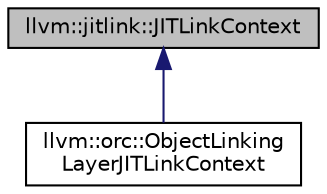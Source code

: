 digraph "llvm::jitlink::JITLinkContext"
{
 // LATEX_PDF_SIZE
  bgcolor="transparent";
  edge [fontname="Helvetica",fontsize="10",labelfontname="Helvetica",labelfontsize="10"];
  node [fontname="Helvetica",fontsize="10",shape="box"];
  Node1 [label="llvm::jitlink::JITLinkContext",height=0.2,width=0.4,color="black", fillcolor="grey75", style="filled", fontcolor="black",tooltip="Holds context for a single jitLink invocation."];
  Node1 -> Node2 [dir="back",color="midnightblue",fontsize="10",style="solid",fontname="Helvetica"];
  Node2 [label="llvm::orc::ObjectLinking\lLayerJITLinkContext",height=0.2,width=0.4,color="black",URL="$classllvm_1_1orc_1_1ObjectLinkingLayerJITLinkContext.html",tooltip=" "];
}
